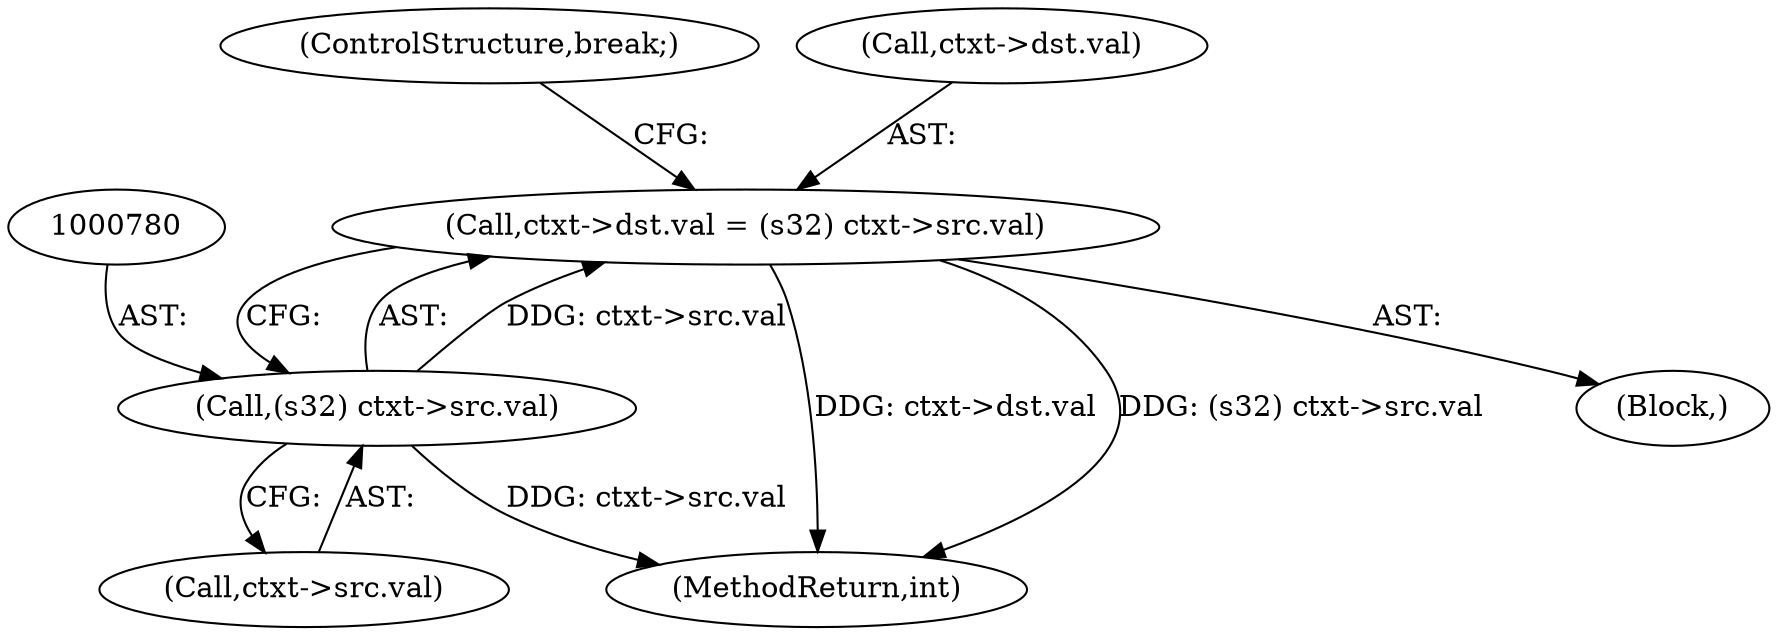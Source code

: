 digraph "0_linux_234f3ce485d54017f15cf5e0699cff4100121601_8@pointer" {
"1000773" [label="(Call,ctxt->dst.val = (s32) ctxt->src.val)"];
"1000779" [label="(Call,(s32) ctxt->src.val)"];
"1000781" [label="(Call,ctxt->src.val)"];
"1001474" [label="(MethodReturn,int)"];
"1000779" [label="(Call,(s32) ctxt->src.val)"];
"1000786" [label="(ControlStructure,break;)"];
"1000773" [label="(Call,ctxt->dst.val = (s32) ctxt->src.val)"];
"1000774" [label="(Call,ctxt->dst.val)"];
"1000764" [label="(Block,)"];
"1000773" -> "1000764"  [label="AST: "];
"1000773" -> "1000779"  [label="CFG: "];
"1000774" -> "1000773"  [label="AST: "];
"1000779" -> "1000773"  [label="AST: "];
"1000786" -> "1000773"  [label="CFG: "];
"1000773" -> "1001474"  [label="DDG: ctxt->dst.val"];
"1000773" -> "1001474"  [label="DDG: (s32) ctxt->src.val"];
"1000779" -> "1000773"  [label="DDG: ctxt->src.val"];
"1000779" -> "1000781"  [label="CFG: "];
"1000780" -> "1000779"  [label="AST: "];
"1000781" -> "1000779"  [label="AST: "];
"1000779" -> "1001474"  [label="DDG: ctxt->src.val"];
}
